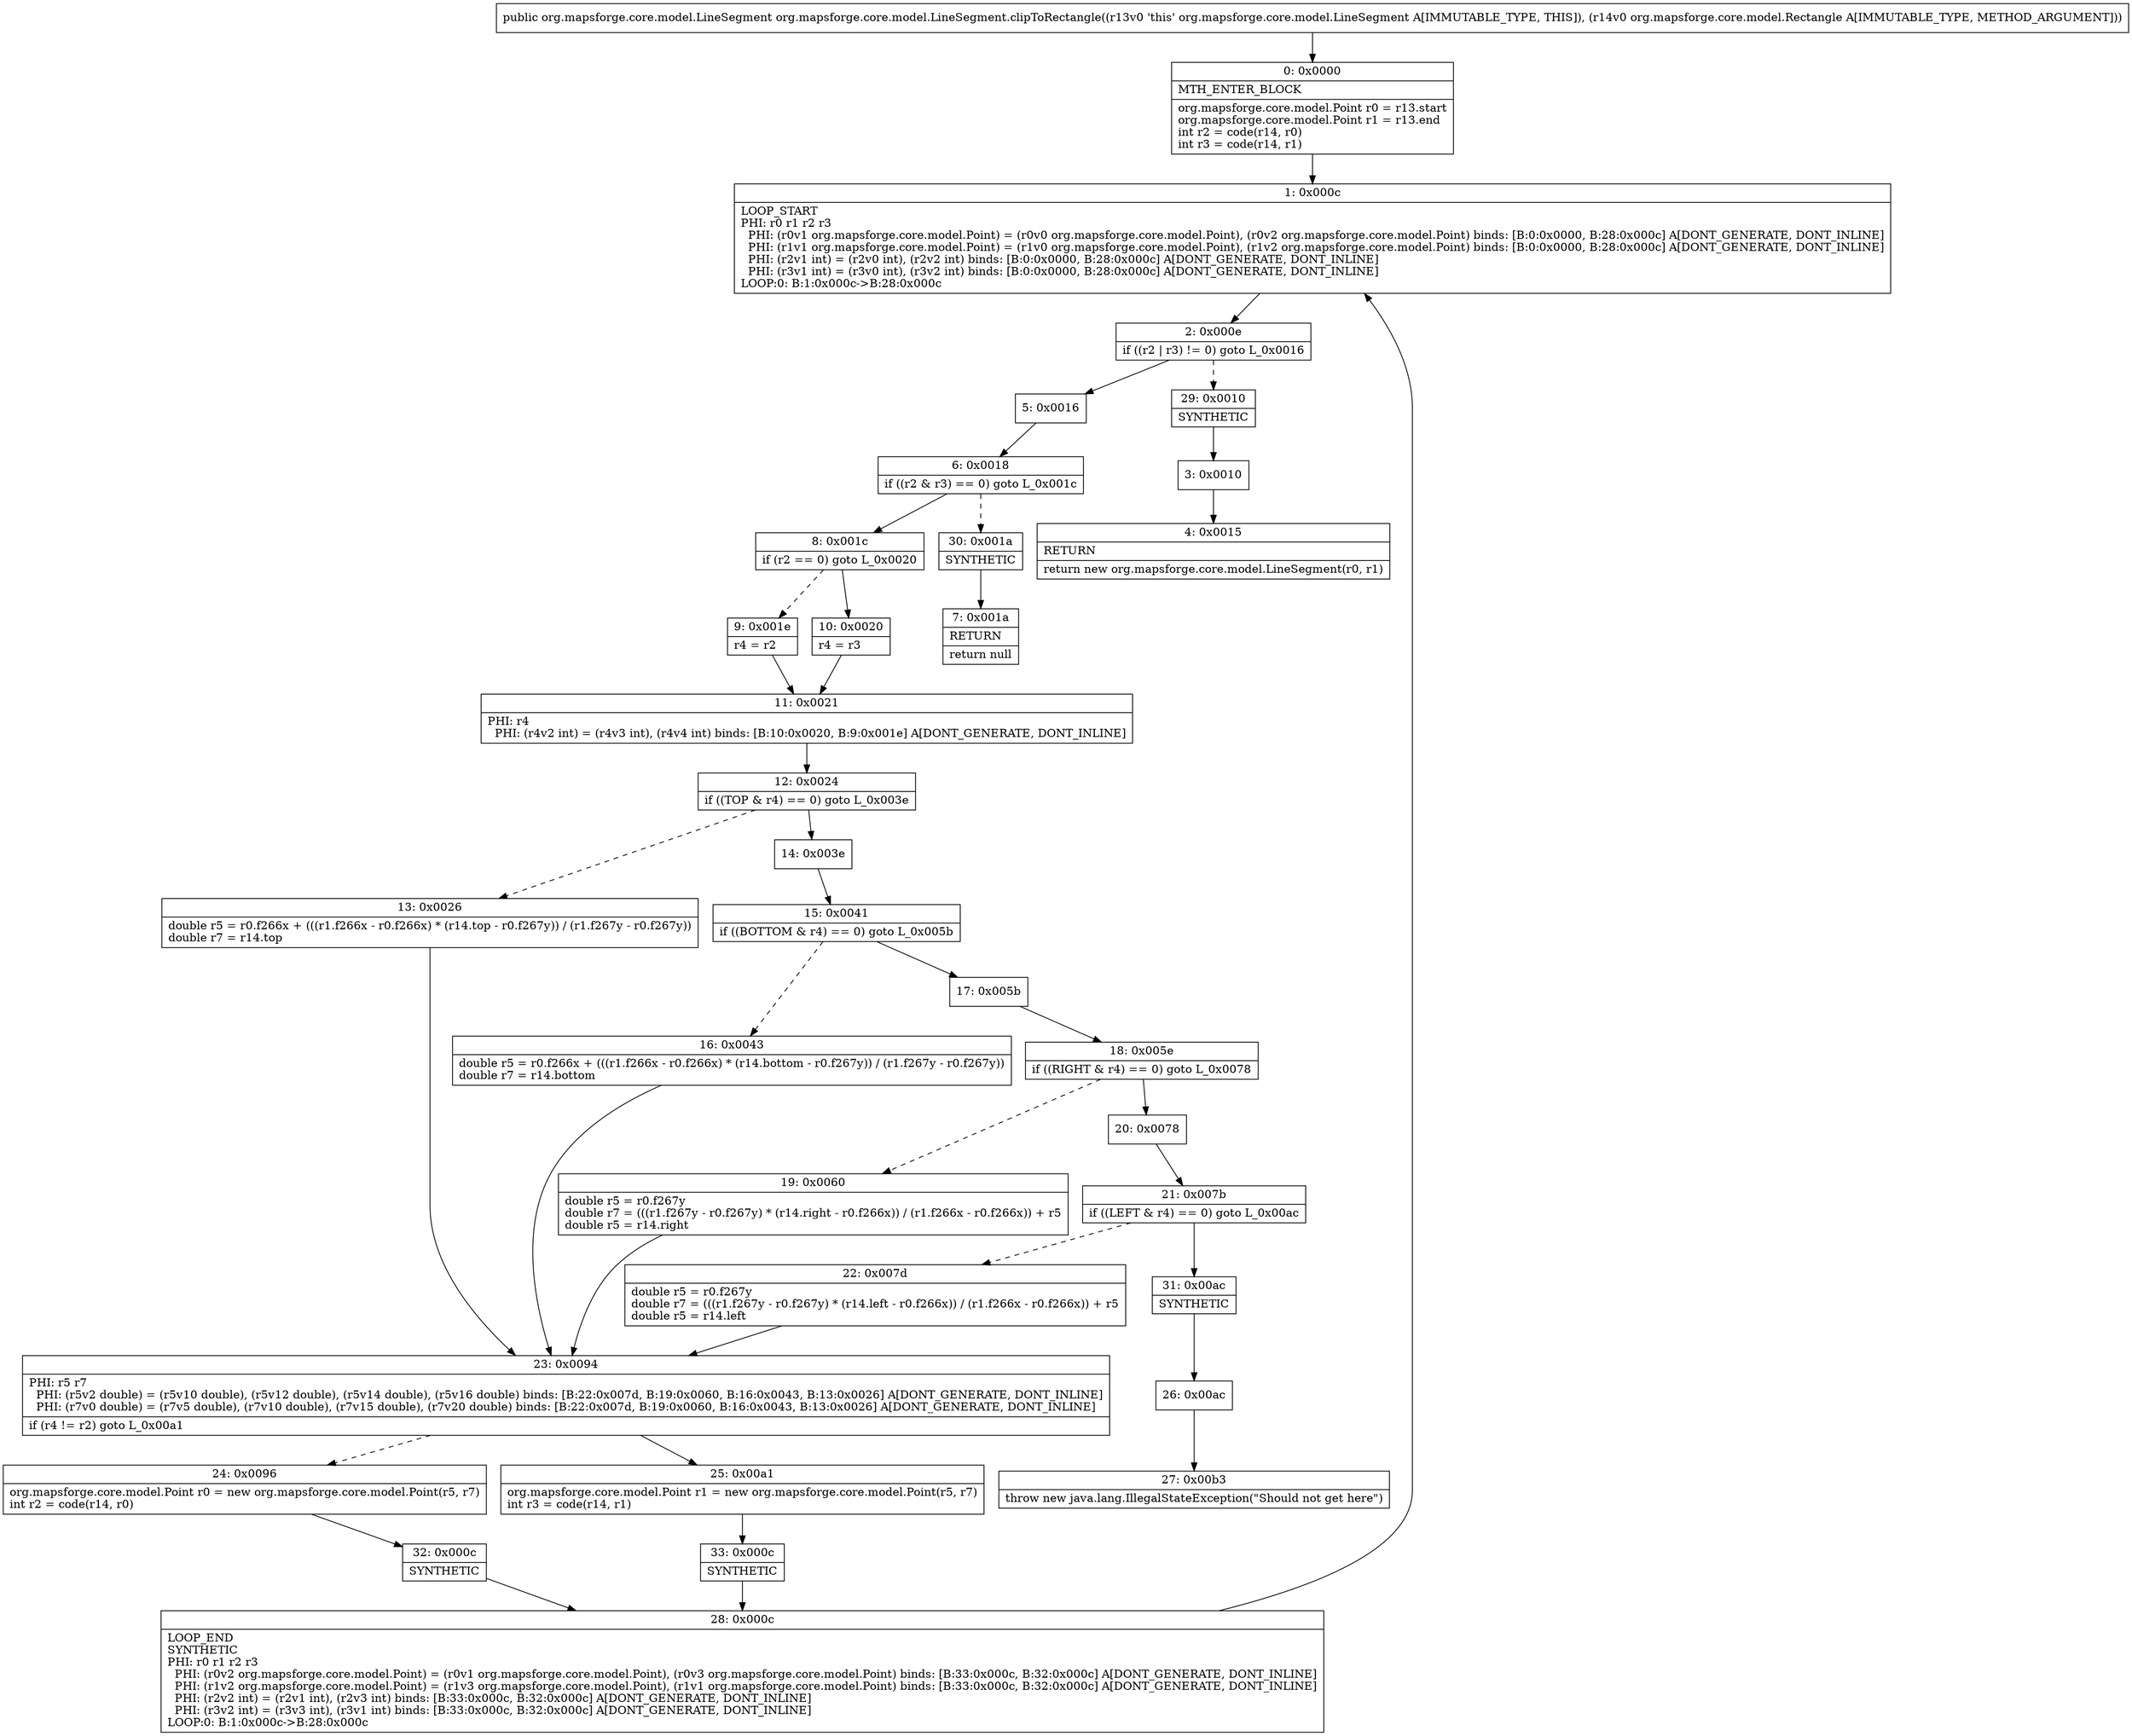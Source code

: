 digraph "CFG fororg.mapsforge.core.model.LineSegment.clipToRectangle(Lorg\/mapsforge\/core\/model\/Rectangle;)Lorg\/mapsforge\/core\/model\/LineSegment;" {
Node_0 [shape=record,label="{0\:\ 0x0000|MTH_ENTER_BLOCK\l|org.mapsforge.core.model.Point r0 = r13.start\lorg.mapsforge.core.model.Point r1 = r13.end\lint r2 = code(r14, r0)\lint r3 = code(r14, r1)\l}"];
Node_1 [shape=record,label="{1\:\ 0x000c|LOOP_START\lPHI: r0 r1 r2 r3 \l  PHI: (r0v1 org.mapsforge.core.model.Point) = (r0v0 org.mapsforge.core.model.Point), (r0v2 org.mapsforge.core.model.Point) binds: [B:0:0x0000, B:28:0x000c] A[DONT_GENERATE, DONT_INLINE]\l  PHI: (r1v1 org.mapsforge.core.model.Point) = (r1v0 org.mapsforge.core.model.Point), (r1v2 org.mapsforge.core.model.Point) binds: [B:0:0x0000, B:28:0x000c] A[DONT_GENERATE, DONT_INLINE]\l  PHI: (r2v1 int) = (r2v0 int), (r2v2 int) binds: [B:0:0x0000, B:28:0x000c] A[DONT_GENERATE, DONT_INLINE]\l  PHI: (r3v1 int) = (r3v0 int), (r3v2 int) binds: [B:0:0x0000, B:28:0x000c] A[DONT_GENERATE, DONT_INLINE]\lLOOP:0: B:1:0x000c\-\>B:28:0x000c\l}"];
Node_2 [shape=record,label="{2\:\ 0x000e|if ((r2 \| r3) != 0) goto L_0x0016\l}"];
Node_3 [shape=record,label="{3\:\ 0x0010}"];
Node_4 [shape=record,label="{4\:\ 0x0015|RETURN\l|return new org.mapsforge.core.model.LineSegment(r0, r1)\l}"];
Node_5 [shape=record,label="{5\:\ 0x0016}"];
Node_6 [shape=record,label="{6\:\ 0x0018|if ((r2 & r3) == 0) goto L_0x001c\l}"];
Node_7 [shape=record,label="{7\:\ 0x001a|RETURN\l|return null\l}"];
Node_8 [shape=record,label="{8\:\ 0x001c|if (r2 == 0) goto L_0x0020\l}"];
Node_9 [shape=record,label="{9\:\ 0x001e|r4 = r2\l}"];
Node_10 [shape=record,label="{10\:\ 0x0020|r4 = r3\l}"];
Node_11 [shape=record,label="{11\:\ 0x0021|PHI: r4 \l  PHI: (r4v2 int) = (r4v3 int), (r4v4 int) binds: [B:10:0x0020, B:9:0x001e] A[DONT_GENERATE, DONT_INLINE]\l}"];
Node_12 [shape=record,label="{12\:\ 0x0024|if ((TOP & r4) == 0) goto L_0x003e\l}"];
Node_13 [shape=record,label="{13\:\ 0x0026|double r5 = r0.f266x + (((r1.f266x \- r0.f266x) * (r14.top \- r0.f267y)) \/ (r1.f267y \- r0.f267y))\ldouble r7 = r14.top\l}"];
Node_14 [shape=record,label="{14\:\ 0x003e}"];
Node_15 [shape=record,label="{15\:\ 0x0041|if ((BOTTOM & r4) == 0) goto L_0x005b\l}"];
Node_16 [shape=record,label="{16\:\ 0x0043|double r5 = r0.f266x + (((r1.f266x \- r0.f266x) * (r14.bottom \- r0.f267y)) \/ (r1.f267y \- r0.f267y))\ldouble r7 = r14.bottom\l}"];
Node_17 [shape=record,label="{17\:\ 0x005b}"];
Node_18 [shape=record,label="{18\:\ 0x005e|if ((RIGHT & r4) == 0) goto L_0x0078\l}"];
Node_19 [shape=record,label="{19\:\ 0x0060|double r5 = r0.f267y\ldouble r7 = (((r1.f267y \- r0.f267y) * (r14.right \- r0.f266x)) \/ (r1.f266x \- r0.f266x)) + r5\ldouble r5 = r14.right\l}"];
Node_20 [shape=record,label="{20\:\ 0x0078}"];
Node_21 [shape=record,label="{21\:\ 0x007b|if ((LEFT & r4) == 0) goto L_0x00ac\l}"];
Node_22 [shape=record,label="{22\:\ 0x007d|double r5 = r0.f267y\ldouble r7 = (((r1.f267y \- r0.f267y) * (r14.left \- r0.f266x)) \/ (r1.f266x \- r0.f266x)) + r5\ldouble r5 = r14.left\l}"];
Node_23 [shape=record,label="{23\:\ 0x0094|PHI: r5 r7 \l  PHI: (r5v2 double) = (r5v10 double), (r5v12 double), (r5v14 double), (r5v16 double) binds: [B:22:0x007d, B:19:0x0060, B:16:0x0043, B:13:0x0026] A[DONT_GENERATE, DONT_INLINE]\l  PHI: (r7v0 double) = (r7v5 double), (r7v10 double), (r7v15 double), (r7v20 double) binds: [B:22:0x007d, B:19:0x0060, B:16:0x0043, B:13:0x0026] A[DONT_GENERATE, DONT_INLINE]\l|if (r4 != r2) goto L_0x00a1\l}"];
Node_24 [shape=record,label="{24\:\ 0x0096|org.mapsforge.core.model.Point r0 = new org.mapsforge.core.model.Point(r5, r7)\lint r2 = code(r14, r0)\l}"];
Node_25 [shape=record,label="{25\:\ 0x00a1|org.mapsforge.core.model.Point r1 = new org.mapsforge.core.model.Point(r5, r7)\lint r3 = code(r14, r1)\l}"];
Node_26 [shape=record,label="{26\:\ 0x00ac}"];
Node_27 [shape=record,label="{27\:\ 0x00b3|throw new java.lang.IllegalStateException(\"Should not get here\")\l}"];
Node_28 [shape=record,label="{28\:\ 0x000c|LOOP_END\lSYNTHETIC\lPHI: r0 r1 r2 r3 \l  PHI: (r0v2 org.mapsforge.core.model.Point) = (r0v1 org.mapsforge.core.model.Point), (r0v3 org.mapsforge.core.model.Point) binds: [B:33:0x000c, B:32:0x000c] A[DONT_GENERATE, DONT_INLINE]\l  PHI: (r1v2 org.mapsforge.core.model.Point) = (r1v3 org.mapsforge.core.model.Point), (r1v1 org.mapsforge.core.model.Point) binds: [B:33:0x000c, B:32:0x000c] A[DONT_GENERATE, DONT_INLINE]\l  PHI: (r2v2 int) = (r2v1 int), (r2v3 int) binds: [B:33:0x000c, B:32:0x000c] A[DONT_GENERATE, DONT_INLINE]\l  PHI: (r3v2 int) = (r3v3 int), (r3v1 int) binds: [B:33:0x000c, B:32:0x000c] A[DONT_GENERATE, DONT_INLINE]\lLOOP:0: B:1:0x000c\-\>B:28:0x000c\l}"];
Node_29 [shape=record,label="{29\:\ 0x0010|SYNTHETIC\l}"];
Node_30 [shape=record,label="{30\:\ 0x001a|SYNTHETIC\l}"];
Node_31 [shape=record,label="{31\:\ 0x00ac|SYNTHETIC\l}"];
Node_32 [shape=record,label="{32\:\ 0x000c|SYNTHETIC\l}"];
Node_33 [shape=record,label="{33\:\ 0x000c|SYNTHETIC\l}"];
MethodNode[shape=record,label="{public org.mapsforge.core.model.LineSegment org.mapsforge.core.model.LineSegment.clipToRectangle((r13v0 'this' org.mapsforge.core.model.LineSegment A[IMMUTABLE_TYPE, THIS]), (r14v0 org.mapsforge.core.model.Rectangle A[IMMUTABLE_TYPE, METHOD_ARGUMENT])) }"];
MethodNode -> Node_0;
Node_0 -> Node_1;
Node_1 -> Node_2;
Node_2 -> Node_5;
Node_2 -> Node_29[style=dashed];
Node_3 -> Node_4;
Node_5 -> Node_6;
Node_6 -> Node_8;
Node_6 -> Node_30[style=dashed];
Node_8 -> Node_9[style=dashed];
Node_8 -> Node_10;
Node_9 -> Node_11;
Node_10 -> Node_11;
Node_11 -> Node_12;
Node_12 -> Node_13[style=dashed];
Node_12 -> Node_14;
Node_13 -> Node_23;
Node_14 -> Node_15;
Node_15 -> Node_16[style=dashed];
Node_15 -> Node_17;
Node_16 -> Node_23;
Node_17 -> Node_18;
Node_18 -> Node_19[style=dashed];
Node_18 -> Node_20;
Node_19 -> Node_23;
Node_20 -> Node_21;
Node_21 -> Node_22[style=dashed];
Node_21 -> Node_31;
Node_22 -> Node_23;
Node_23 -> Node_24[style=dashed];
Node_23 -> Node_25;
Node_24 -> Node_32;
Node_25 -> Node_33;
Node_26 -> Node_27;
Node_28 -> Node_1;
Node_29 -> Node_3;
Node_30 -> Node_7;
Node_31 -> Node_26;
Node_32 -> Node_28;
Node_33 -> Node_28;
}

